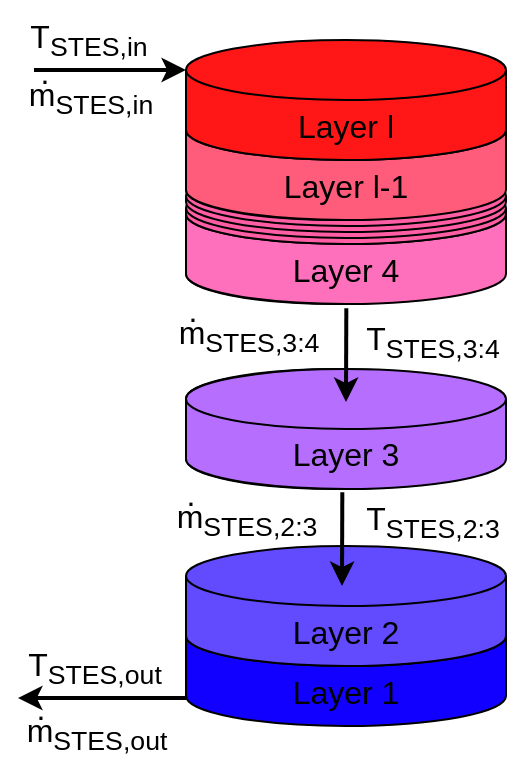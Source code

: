<mxfile version="20.3.0" type="device"><diagram id="Ucp7t_MuJ8Pbczz5se_n" name="Seite-1"><mxGraphModel dx="836" dy="515" grid="1" gridSize="10" guides="1" tooltips="1" connect="1" arrows="1" fold="1" page="1" pageScale="1" pageWidth="827" pageHeight="1169" math="0" shadow="0"><root><mxCell id="0"/><mxCell id="1" parent="0"/><mxCell id="Jna-4yf-R1UkIuNQjQI8-34" value="Layer 4" style="shape=cylinder3;whiteSpace=wrap;html=1;boundedLbl=1;backgroundOutline=1;size=15;fillColor=#FF70BC;fontSize=16;" parent="1" vertex="1"><mxGeometry x="260" y="140" width="150" height="60" as="geometry"/></mxCell><mxCell id="Jna-4yf-R1UkIuNQjQI8-2" value="Layer 1" style="shape=cylinder3;whiteSpace=wrap;html=1;boundedLbl=1;backgroundOutline=1;size=15;fillColor=#1100FF;fontSize=16;" parent="1" vertex="1"><mxGeometry x="260" y="351" width="160" height="60" as="geometry"/></mxCell><mxCell id="Jna-4yf-R1UkIuNQjQI8-5" value="Layer 4" style="shape=cylinder3;whiteSpace=wrap;html=1;boundedLbl=1;backgroundOutline=1;size=15;fillColor=#FF70BC;fontSize=16;" parent="1" vertex="1"><mxGeometry x="260" y="140" width="160" height="60" as="geometry"/></mxCell><mxCell id="Jna-4yf-R1UkIuNQjQI8-8" value="" style="endArrow=classic;html=1;rounded=0;entryX=0;entryY=0;entryDx=0;entryDy=15;entryPerimeter=0;strokeWidth=2;" parent="1" target="Jna-4yf-R1UkIuNQjQI8-7" edge="1"><mxGeometry width="50" height="50" relative="1" as="geometry"><mxPoint x="184" y="83" as="sourcePoint"/><mxPoint x="220" y="45" as="targetPoint"/><Array as="points"/></mxGeometry></mxCell><mxCell id="Jna-4yf-R1UkIuNQjQI8-13" value="&lt;font style=&quot;font-size: 16px;&quot;&gt;T&lt;sub&gt;STES,in&lt;/sub&gt;&lt;/font&gt;" style="text;html=1;align=center;verticalAlign=middle;resizable=0;points=[];autosize=1;strokeColor=none;fillColor=none;" parent="1" vertex="1"><mxGeometry x="171" y="48" width="80" height="40" as="geometry"/></mxCell><mxCell id="Jna-4yf-R1UkIuNQjQI8-14" value="&lt;font style=&quot;font-size: 16px;&quot;&gt;m&lt;sub&gt;STES,in&lt;/sub&gt;&lt;/font&gt;" style="text;html=1;align=center;verticalAlign=middle;resizable=0;points=[];autosize=1;strokeColor=none;fillColor=none;" parent="1" vertex="1"><mxGeometry x="167" y="77" width="90" height="40" as="geometry"/></mxCell><mxCell id="Jna-4yf-R1UkIuNQjQI8-15" value="" style="endArrow=classic;html=1;rounded=0;exitX=0.265;exitY=1;exitDx=0;exitDy=0;exitPerimeter=0;strokeWidth=2;" parent="1" edge="1"><mxGeometry width="50" height="50" relative="1" as="geometry"><mxPoint x="260" y="397" as="sourcePoint"/><mxPoint x="176" y="397" as="targetPoint"/><Array as="points"/></mxGeometry></mxCell><mxCell id="Jna-4yf-R1UkIuNQjQI8-16" value="&lt;font style=&quot;font-size: 16px;&quot;&gt;T&lt;sub&gt;STES,out&lt;/sub&gt;&lt;/font&gt;" style="text;html=1;align=center;verticalAlign=middle;resizable=0;points=[];autosize=1;strokeColor=none;fillColor=none;" parent="1" vertex="1"><mxGeometry x="169" y="362" width="90" height="40" as="geometry"/></mxCell><mxCell id="Jna-4yf-R1UkIuNQjQI8-17" value="&lt;font style=&quot;font-size: 16px;&quot;&gt;m&lt;sub&gt;STES,out&lt;/sub&gt;&lt;/font&gt;" style="text;html=1;align=center;verticalAlign=middle;resizable=0;points=[];autosize=1;strokeColor=none;fillColor=none;" parent="1" vertex="1"><mxGeometry x="170" y="395" width="90" height="40" as="geometry"/></mxCell><mxCell id="Jna-4yf-R1UkIuNQjQI8-20" value="Layer 1" style="text;html=1;align=center;verticalAlign=middle;resizable=0;points=[];autosize=1;strokeColor=none;fillColor=none;" parent="1" vertex="1"><mxGeometry x="300" y="95" width="60" height="30" as="geometry"/></mxCell><mxCell id="Jna-4yf-R1UkIuNQjQI8-25" value="" style="shape=cylinder3;whiteSpace=wrap;html=1;boundedLbl=1;backgroundOutline=1;size=15;fillColor=#FF5EA4;" parent="1" vertex="1"><mxGeometry x="260" y="137" width="160" height="33" as="geometry"/></mxCell><mxCell id="Jna-4yf-R1UkIuNQjQI8-3" value="Layer 3" style="shape=cylinder3;whiteSpace=wrap;html=1;boundedLbl=1;backgroundOutline=1;size=15;fillColor=#B66EFF;" parent="1" vertex="1"><mxGeometry x="260" y="232.5" width="150" height="60" as="geometry"/></mxCell><mxCell id="Jna-4yf-R1UkIuNQjQI8-26" value="" style="shape=cylinder3;whiteSpace=wrap;html=1;boundedLbl=1;backgroundOutline=1;size=15;fillColor=#FF5EA4;" parent="1" vertex="1"><mxGeometry x="260" y="131" width="160" height="33" as="geometry"/></mxCell><mxCell id="Jna-4yf-R1UkIuNQjQI8-6" value="Layer l-1" style="shape=cylinder3;whiteSpace=wrap;html=1;boundedLbl=1;backgroundOutline=1;size=15;fillColor=#FF5C7C;" parent="1" vertex="1"><mxGeometry x="260" y="98" width="150" height="60" as="geometry"/></mxCell><mxCell id="Jna-4yf-R1UkIuNQjQI8-27" value="." style="text;html=1;align=center;verticalAlign=middle;resizable=0;points=[];autosize=1;strokeColor=none;fillColor=none;fontSize=16;" parent="1" vertex="1"><mxGeometry x="174" y="69" width="30" height="30" as="geometry"/></mxCell><mxCell id="Jna-4yf-R1UkIuNQjQI8-29" value="&lt;font style=&quot;font-size: 16px;&quot;&gt;.&lt;/font&gt;" style="text;html=1;align=center;verticalAlign=middle;resizable=0;points=[];autosize=1;strokeColor=none;fillColor=none;" parent="1" vertex="1"><mxGeometry x="172" y="387" width="30" height="30" as="geometry"/></mxCell><mxCell id="Jna-4yf-R1UkIuNQjQI8-33" value="Layer l-1" style="shape=cylinder3;whiteSpace=wrap;html=1;boundedLbl=1;backgroundOutline=1;size=15;fillColor=#FF5C7C;fontSize=16;" parent="1" vertex="1"><mxGeometry x="260" y="98" width="160" height="60" as="geometry"/></mxCell><mxCell id="Jna-4yf-R1UkIuNQjQI8-36" value="Layer 2" style="shape=cylinder3;whiteSpace=wrap;html=1;boundedLbl=1;backgroundOutline=1;size=15;fillColor=#624AFF;fontSize=16;" parent="1" vertex="1"><mxGeometry x="260" y="321" width="160" height="60" as="geometry"/></mxCell><mxCell id="Jna-4yf-R1UkIuNQjQI8-35" value="Layer 3" style="shape=cylinder3;whiteSpace=wrap;html=1;boundedLbl=1;backgroundOutline=1;size=15;fillColor=#B66EFF;fontSize=16;" parent="1" vertex="1"><mxGeometry x="260" y="232.5" width="160" height="60" as="geometry"/></mxCell><mxCell id="Jna-4yf-R1UkIuNQjQI8-7" value="Layer l" style="shape=cylinder3;whiteSpace=wrap;html=1;boundedLbl=1;backgroundOutline=1;size=15;fillColor=#FF1717;fontSize=16;" parent="1" vertex="1"><mxGeometry x="260" y="68" width="160" height="60" as="geometry"/></mxCell><mxCell id="Jna-4yf-R1UkIuNQjQI8-12" value="" style="endArrow=classic;html=1;rounded=0;exitX=0.501;exitY=1.035;exitDx=0;exitDy=0;exitPerimeter=0;strokeWidth=2;" parent="1" source="Jna-4yf-R1UkIuNQjQI8-5" edge="1"><mxGeometry width="50" height="50" relative="1" as="geometry"><mxPoint x="350" y="210" as="sourcePoint"/><mxPoint x="340" y="249" as="targetPoint"/></mxGeometry></mxCell><mxCell id="Jna-4yf-R1UkIuNQjQI8-19" value="&lt;font style=&quot;font-size: 16px;&quot;&gt;m&lt;sub&gt;STES,3:4&lt;/sub&gt;&lt;/font&gt;" style="text;html=1;align=center;verticalAlign=middle;resizable=0;points=[];autosize=1;strokeColor=none;fillColor=none;" parent="1" vertex="1"><mxGeometry x="246" y="196" width="90" height="40" as="geometry"/></mxCell><mxCell id="Jna-4yf-R1UkIuNQjQI8-18" value="&lt;font style=&quot;font-size: 16px;&quot;&gt;T&lt;sub&gt;STES,3:4&lt;/sub&gt;&lt;/font&gt;" style="text;html=1;align=center;verticalAlign=middle;resizable=0;points=[];autosize=1;strokeColor=none;fillColor=none;" parent="1" vertex="1"><mxGeometry x="338" y="199" width="90" height="40" as="geometry"/></mxCell><mxCell id="Jna-4yf-R1UkIuNQjQI8-28" value="&lt;font style=&quot;font-size: 16px;&quot;&gt;.&lt;/font&gt;" style="text;html=1;align=center;verticalAlign=middle;resizable=0;points=[];autosize=1;strokeColor=none;fillColor=none;" parent="1" vertex="1"><mxGeometry x="248" y="188" width="30" height="30" as="geometry"/></mxCell><mxCell id="yPwuNLqcSXXrdkbMXD3t-1" value="" style="endArrow=classic;html=1;rounded=0;exitX=0.501;exitY=1.035;exitDx=0;exitDy=0;exitPerimeter=0;strokeWidth=2;" edge="1" parent="1"><mxGeometry width="50" height="50" relative="1" as="geometry"><mxPoint x="338.16" y="294.1" as="sourcePoint"/><mxPoint x="338" y="341" as="targetPoint"/></mxGeometry></mxCell><mxCell id="yPwuNLqcSXXrdkbMXD3t-2" value="&lt;font style=&quot;font-size: 16px;&quot;&gt;m&lt;sub&gt;STES,2:3&lt;/sub&gt;&lt;/font&gt;" style="text;html=1;align=center;verticalAlign=middle;resizable=0;points=[];autosize=1;strokeColor=none;fillColor=none;" vertex="1" parent="1"><mxGeometry x="245" y="288" width="90" height="40" as="geometry"/></mxCell><mxCell id="yPwuNLqcSXXrdkbMXD3t-3" value="&lt;font style=&quot;font-size: 16px;&quot;&gt;T&lt;sub&gt;STES,2:3&lt;/sub&gt;&lt;/font&gt;" style="text;html=1;align=center;verticalAlign=middle;resizable=0;points=[];autosize=1;strokeColor=none;fillColor=none;" vertex="1" parent="1"><mxGeometry x="338" y="289" width="90" height="40" as="geometry"/></mxCell><mxCell id="yPwuNLqcSXXrdkbMXD3t-4" value="&lt;font style=&quot;font-size: 16px;&quot;&gt;.&lt;/font&gt;" style="text;html=1;align=center;verticalAlign=middle;resizable=0;points=[];autosize=1;strokeColor=none;fillColor=none;" vertex="1" parent="1"><mxGeometry x="247" y="280" width="30" height="30" as="geometry"/></mxCell></root></mxGraphModel></diagram></mxfile>